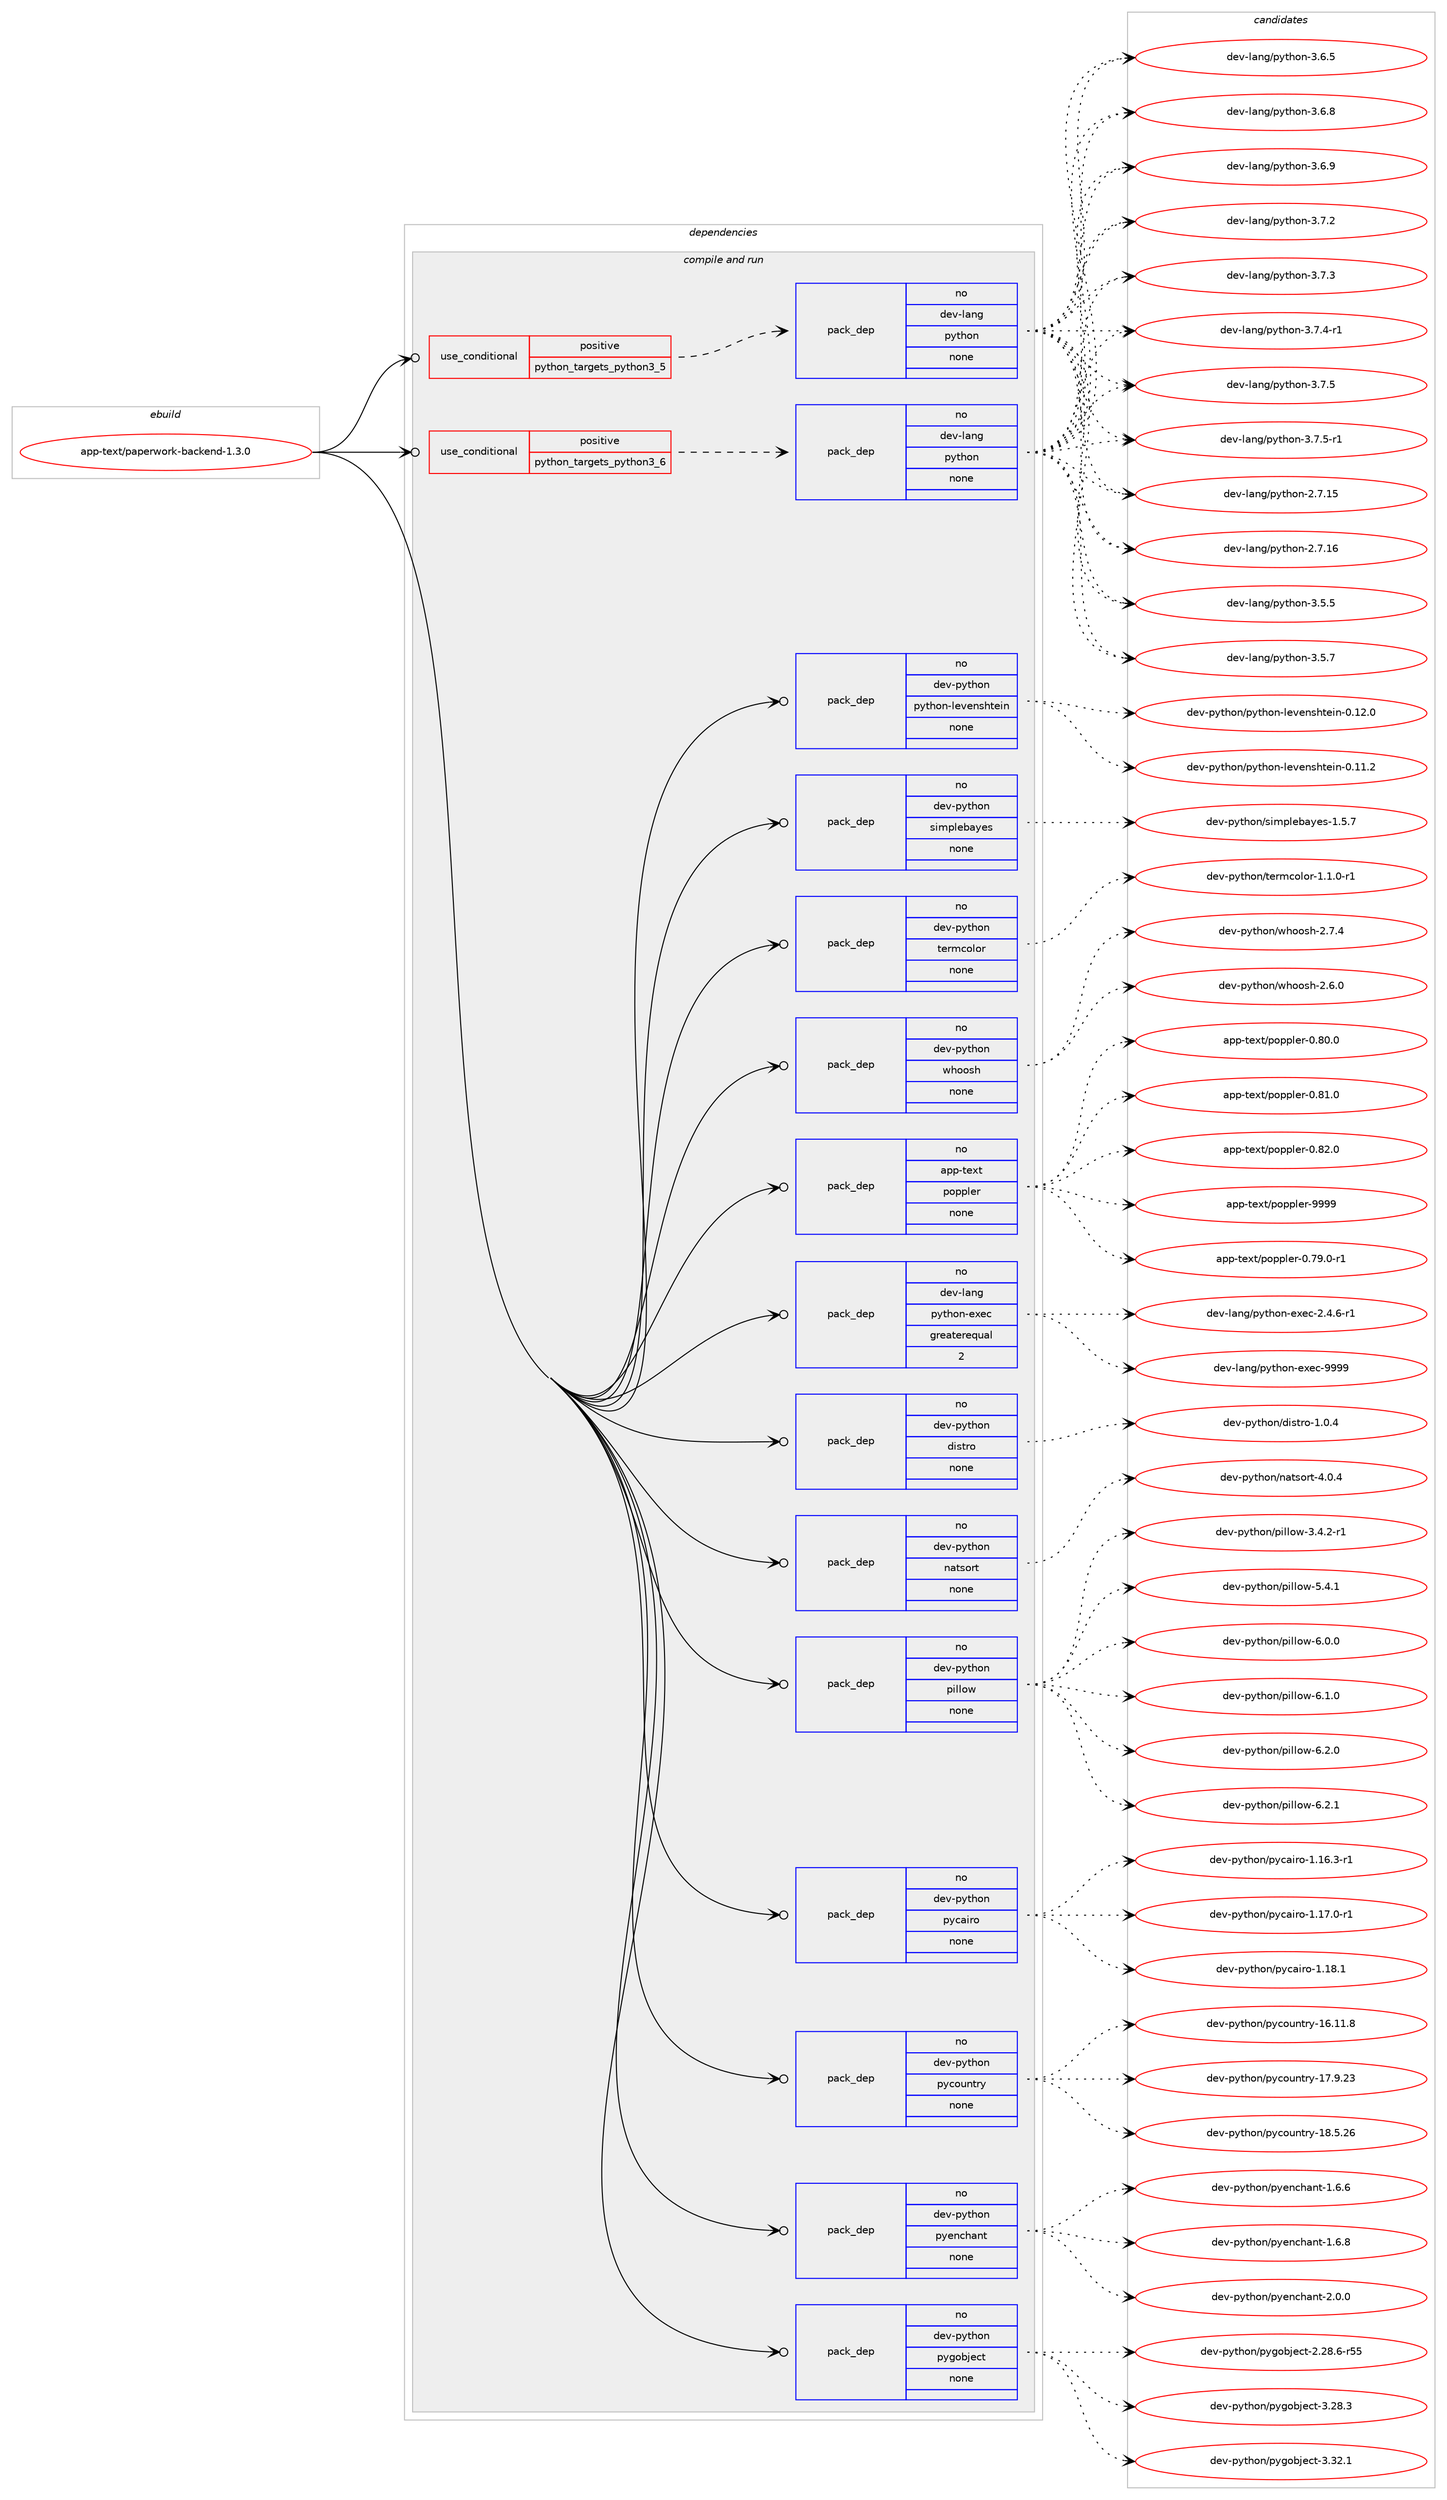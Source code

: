 digraph prolog {

# *************
# Graph options
# *************

newrank=true;
concentrate=true;
compound=true;
graph [rankdir=LR,fontname=Helvetica,fontsize=10,ranksep=1.5];#, ranksep=2.5, nodesep=0.2];
edge  [arrowhead=vee];
node  [fontname=Helvetica,fontsize=10];

# **********
# The ebuild
# **********

subgraph cluster_leftcol {
color=gray;
rank=same;
label=<<i>ebuild</i>>;
id [label="app-text/paperwork-backend-1.3.0", color=red, width=4, href="../app-text/paperwork-backend-1.3.0.svg"];
}

# ****************
# The dependencies
# ****************

subgraph cluster_midcol {
color=gray;
label=<<i>dependencies</i>>;
subgraph cluster_compile {
fillcolor="#eeeeee";
style=filled;
label=<<i>compile</i>>;
}
subgraph cluster_compileandrun {
fillcolor="#eeeeee";
style=filled;
label=<<i>compile and run</i>>;
subgraph cond121635 {
dependency510971 [label=<<TABLE BORDER="0" CELLBORDER="1" CELLSPACING="0" CELLPADDING="4"><TR><TD ROWSPAN="3" CELLPADDING="10">use_conditional</TD></TR><TR><TD>positive</TD></TR><TR><TD>python_targets_python3_5</TD></TR></TABLE>>, shape=none, color=red];
subgraph pack380082 {
dependency510972 [label=<<TABLE BORDER="0" CELLBORDER="1" CELLSPACING="0" CELLPADDING="4" WIDTH="220"><TR><TD ROWSPAN="6" CELLPADDING="30">pack_dep</TD></TR><TR><TD WIDTH="110">no</TD></TR><TR><TD>dev-lang</TD></TR><TR><TD>python</TD></TR><TR><TD>none</TD></TR><TR><TD></TD></TR></TABLE>>, shape=none, color=blue];
}
dependency510971:e -> dependency510972:w [weight=20,style="dashed",arrowhead="vee"];
}
id:e -> dependency510971:w [weight=20,style="solid",arrowhead="odotvee"];
subgraph cond121636 {
dependency510973 [label=<<TABLE BORDER="0" CELLBORDER="1" CELLSPACING="0" CELLPADDING="4"><TR><TD ROWSPAN="3" CELLPADDING="10">use_conditional</TD></TR><TR><TD>positive</TD></TR><TR><TD>python_targets_python3_6</TD></TR></TABLE>>, shape=none, color=red];
subgraph pack380083 {
dependency510974 [label=<<TABLE BORDER="0" CELLBORDER="1" CELLSPACING="0" CELLPADDING="4" WIDTH="220"><TR><TD ROWSPAN="6" CELLPADDING="30">pack_dep</TD></TR><TR><TD WIDTH="110">no</TD></TR><TR><TD>dev-lang</TD></TR><TR><TD>python</TD></TR><TR><TD>none</TD></TR><TR><TD></TD></TR></TABLE>>, shape=none, color=blue];
}
dependency510973:e -> dependency510974:w [weight=20,style="dashed",arrowhead="vee"];
}
id:e -> dependency510973:w [weight=20,style="solid",arrowhead="odotvee"];
subgraph pack380084 {
dependency510975 [label=<<TABLE BORDER="0" CELLBORDER="1" CELLSPACING="0" CELLPADDING="4" WIDTH="220"><TR><TD ROWSPAN="6" CELLPADDING="30">pack_dep</TD></TR><TR><TD WIDTH="110">no</TD></TR><TR><TD>app-text</TD></TR><TR><TD>poppler</TD></TR><TR><TD>none</TD></TR><TR><TD></TD></TR></TABLE>>, shape=none, color=blue];
}
id:e -> dependency510975:w [weight=20,style="solid",arrowhead="odotvee"];
subgraph pack380085 {
dependency510976 [label=<<TABLE BORDER="0" CELLBORDER="1" CELLSPACING="0" CELLPADDING="4" WIDTH="220"><TR><TD ROWSPAN="6" CELLPADDING="30">pack_dep</TD></TR><TR><TD WIDTH="110">no</TD></TR><TR><TD>dev-lang</TD></TR><TR><TD>python-exec</TD></TR><TR><TD>greaterequal</TD></TR><TR><TD>2</TD></TR></TABLE>>, shape=none, color=blue];
}
id:e -> dependency510976:w [weight=20,style="solid",arrowhead="odotvee"];
subgraph pack380086 {
dependency510977 [label=<<TABLE BORDER="0" CELLBORDER="1" CELLSPACING="0" CELLPADDING="4" WIDTH="220"><TR><TD ROWSPAN="6" CELLPADDING="30">pack_dep</TD></TR><TR><TD WIDTH="110">no</TD></TR><TR><TD>dev-python</TD></TR><TR><TD>distro</TD></TR><TR><TD>none</TD></TR><TR><TD></TD></TR></TABLE>>, shape=none, color=blue];
}
id:e -> dependency510977:w [weight=20,style="solid",arrowhead="odotvee"];
subgraph pack380087 {
dependency510978 [label=<<TABLE BORDER="0" CELLBORDER="1" CELLSPACING="0" CELLPADDING="4" WIDTH="220"><TR><TD ROWSPAN="6" CELLPADDING="30">pack_dep</TD></TR><TR><TD WIDTH="110">no</TD></TR><TR><TD>dev-python</TD></TR><TR><TD>natsort</TD></TR><TR><TD>none</TD></TR><TR><TD></TD></TR></TABLE>>, shape=none, color=blue];
}
id:e -> dependency510978:w [weight=20,style="solid",arrowhead="odotvee"];
subgraph pack380088 {
dependency510979 [label=<<TABLE BORDER="0" CELLBORDER="1" CELLSPACING="0" CELLPADDING="4" WIDTH="220"><TR><TD ROWSPAN="6" CELLPADDING="30">pack_dep</TD></TR><TR><TD WIDTH="110">no</TD></TR><TR><TD>dev-python</TD></TR><TR><TD>pillow</TD></TR><TR><TD>none</TD></TR><TR><TD></TD></TR></TABLE>>, shape=none, color=blue];
}
id:e -> dependency510979:w [weight=20,style="solid",arrowhead="odotvee"];
subgraph pack380089 {
dependency510980 [label=<<TABLE BORDER="0" CELLBORDER="1" CELLSPACING="0" CELLPADDING="4" WIDTH="220"><TR><TD ROWSPAN="6" CELLPADDING="30">pack_dep</TD></TR><TR><TD WIDTH="110">no</TD></TR><TR><TD>dev-python</TD></TR><TR><TD>pycairo</TD></TR><TR><TD>none</TD></TR><TR><TD></TD></TR></TABLE>>, shape=none, color=blue];
}
id:e -> dependency510980:w [weight=20,style="solid",arrowhead="odotvee"];
subgraph pack380090 {
dependency510981 [label=<<TABLE BORDER="0" CELLBORDER="1" CELLSPACING="0" CELLPADDING="4" WIDTH="220"><TR><TD ROWSPAN="6" CELLPADDING="30">pack_dep</TD></TR><TR><TD WIDTH="110">no</TD></TR><TR><TD>dev-python</TD></TR><TR><TD>pycountry</TD></TR><TR><TD>none</TD></TR><TR><TD></TD></TR></TABLE>>, shape=none, color=blue];
}
id:e -> dependency510981:w [weight=20,style="solid",arrowhead="odotvee"];
subgraph pack380091 {
dependency510982 [label=<<TABLE BORDER="0" CELLBORDER="1" CELLSPACING="0" CELLPADDING="4" WIDTH="220"><TR><TD ROWSPAN="6" CELLPADDING="30">pack_dep</TD></TR><TR><TD WIDTH="110">no</TD></TR><TR><TD>dev-python</TD></TR><TR><TD>pyenchant</TD></TR><TR><TD>none</TD></TR><TR><TD></TD></TR></TABLE>>, shape=none, color=blue];
}
id:e -> dependency510982:w [weight=20,style="solid",arrowhead="odotvee"];
subgraph pack380092 {
dependency510983 [label=<<TABLE BORDER="0" CELLBORDER="1" CELLSPACING="0" CELLPADDING="4" WIDTH="220"><TR><TD ROWSPAN="6" CELLPADDING="30">pack_dep</TD></TR><TR><TD WIDTH="110">no</TD></TR><TR><TD>dev-python</TD></TR><TR><TD>pygobject</TD></TR><TR><TD>none</TD></TR><TR><TD></TD></TR></TABLE>>, shape=none, color=blue];
}
id:e -> dependency510983:w [weight=20,style="solid",arrowhead="odotvee"];
subgraph pack380093 {
dependency510984 [label=<<TABLE BORDER="0" CELLBORDER="1" CELLSPACING="0" CELLPADDING="4" WIDTH="220"><TR><TD ROWSPAN="6" CELLPADDING="30">pack_dep</TD></TR><TR><TD WIDTH="110">no</TD></TR><TR><TD>dev-python</TD></TR><TR><TD>python-levenshtein</TD></TR><TR><TD>none</TD></TR><TR><TD></TD></TR></TABLE>>, shape=none, color=blue];
}
id:e -> dependency510984:w [weight=20,style="solid",arrowhead="odotvee"];
subgraph pack380094 {
dependency510985 [label=<<TABLE BORDER="0" CELLBORDER="1" CELLSPACING="0" CELLPADDING="4" WIDTH="220"><TR><TD ROWSPAN="6" CELLPADDING="30">pack_dep</TD></TR><TR><TD WIDTH="110">no</TD></TR><TR><TD>dev-python</TD></TR><TR><TD>simplebayes</TD></TR><TR><TD>none</TD></TR><TR><TD></TD></TR></TABLE>>, shape=none, color=blue];
}
id:e -> dependency510985:w [weight=20,style="solid",arrowhead="odotvee"];
subgraph pack380095 {
dependency510986 [label=<<TABLE BORDER="0" CELLBORDER="1" CELLSPACING="0" CELLPADDING="4" WIDTH="220"><TR><TD ROWSPAN="6" CELLPADDING="30">pack_dep</TD></TR><TR><TD WIDTH="110">no</TD></TR><TR><TD>dev-python</TD></TR><TR><TD>termcolor</TD></TR><TR><TD>none</TD></TR><TR><TD></TD></TR></TABLE>>, shape=none, color=blue];
}
id:e -> dependency510986:w [weight=20,style="solid",arrowhead="odotvee"];
subgraph pack380096 {
dependency510987 [label=<<TABLE BORDER="0" CELLBORDER="1" CELLSPACING="0" CELLPADDING="4" WIDTH="220"><TR><TD ROWSPAN="6" CELLPADDING="30">pack_dep</TD></TR><TR><TD WIDTH="110">no</TD></TR><TR><TD>dev-python</TD></TR><TR><TD>whoosh</TD></TR><TR><TD>none</TD></TR><TR><TD></TD></TR></TABLE>>, shape=none, color=blue];
}
id:e -> dependency510987:w [weight=20,style="solid",arrowhead="odotvee"];
}
subgraph cluster_run {
fillcolor="#eeeeee";
style=filled;
label=<<i>run</i>>;
}
}

# **************
# The candidates
# **************

subgraph cluster_choices {
rank=same;
color=gray;
label=<<i>candidates</i>>;

subgraph choice380082 {
color=black;
nodesep=1;
choice10010111845108971101034711212111610411111045504655464953 [label="dev-lang/python-2.7.15", color=red, width=4,href="../dev-lang/python-2.7.15.svg"];
choice10010111845108971101034711212111610411111045504655464954 [label="dev-lang/python-2.7.16", color=red, width=4,href="../dev-lang/python-2.7.16.svg"];
choice100101118451089711010347112121116104111110455146534653 [label="dev-lang/python-3.5.5", color=red, width=4,href="../dev-lang/python-3.5.5.svg"];
choice100101118451089711010347112121116104111110455146534655 [label="dev-lang/python-3.5.7", color=red, width=4,href="../dev-lang/python-3.5.7.svg"];
choice100101118451089711010347112121116104111110455146544653 [label="dev-lang/python-3.6.5", color=red, width=4,href="../dev-lang/python-3.6.5.svg"];
choice100101118451089711010347112121116104111110455146544656 [label="dev-lang/python-3.6.8", color=red, width=4,href="../dev-lang/python-3.6.8.svg"];
choice100101118451089711010347112121116104111110455146544657 [label="dev-lang/python-3.6.9", color=red, width=4,href="../dev-lang/python-3.6.9.svg"];
choice100101118451089711010347112121116104111110455146554650 [label="dev-lang/python-3.7.2", color=red, width=4,href="../dev-lang/python-3.7.2.svg"];
choice100101118451089711010347112121116104111110455146554651 [label="dev-lang/python-3.7.3", color=red, width=4,href="../dev-lang/python-3.7.3.svg"];
choice1001011184510897110103471121211161041111104551465546524511449 [label="dev-lang/python-3.7.4-r1", color=red, width=4,href="../dev-lang/python-3.7.4-r1.svg"];
choice100101118451089711010347112121116104111110455146554653 [label="dev-lang/python-3.7.5", color=red, width=4,href="../dev-lang/python-3.7.5.svg"];
choice1001011184510897110103471121211161041111104551465546534511449 [label="dev-lang/python-3.7.5-r1", color=red, width=4,href="../dev-lang/python-3.7.5-r1.svg"];
dependency510972:e -> choice10010111845108971101034711212111610411111045504655464953:w [style=dotted,weight="100"];
dependency510972:e -> choice10010111845108971101034711212111610411111045504655464954:w [style=dotted,weight="100"];
dependency510972:e -> choice100101118451089711010347112121116104111110455146534653:w [style=dotted,weight="100"];
dependency510972:e -> choice100101118451089711010347112121116104111110455146534655:w [style=dotted,weight="100"];
dependency510972:e -> choice100101118451089711010347112121116104111110455146544653:w [style=dotted,weight="100"];
dependency510972:e -> choice100101118451089711010347112121116104111110455146544656:w [style=dotted,weight="100"];
dependency510972:e -> choice100101118451089711010347112121116104111110455146544657:w [style=dotted,weight="100"];
dependency510972:e -> choice100101118451089711010347112121116104111110455146554650:w [style=dotted,weight="100"];
dependency510972:e -> choice100101118451089711010347112121116104111110455146554651:w [style=dotted,weight="100"];
dependency510972:e -> choice1001011184510897110103471121211161041111104551465546524511449:w [style=dotted,weight="100"];
dependency510972:e -> choice100101118451089711010347112121116104111110455146554653:w [style=dotted,weight="100"];
dependency510972:e -> choice1001011184510897110103471121211161041111104551465546534511449:w [style=dotted,weight="100"];
}
subgraph choice380083 {
color=black;
nodesep=1;
choice10010111845108971101034711212111610411111045504655464953 [label="dev-lang/python-2.7.15", color=red, width=4,href="../dev-lang/python-2.7.15.svg"];
choice10010111845108971101034711212111610411111045504655464954 [label="dev-lang/python-2.7.16", color=red, width=4,href="../dev-lang/python-2.7.16.svg"];
choice100101118451089711010347112121116104111110455146534653 [label="dev-lang/python-3.5.5", color=red, width=4,href="../dev-lang/python-3.5.5.svg"];
choice100101118451089711010347112121116104111110455146534655 [label="dev-lang/python-3.5.7", color=red, width=4,href="../dev-lang/python-3.5.7.svg"];
choice100101118451089711010347112121116104111110455146544653 [label="dev-lang/python-3.6.5", color=red, width=4,href="../dev-lang/python-3.6.5.svg"];
choice100101118451089711010347112121116104111110455146544656 [label="dev-lang/python-3.6.8", color=red, width=4,href="../dev-lang/python-3.6.8.svg"];
choice100101118451089711010347112121116104111110455146544657 [label="dev-lang/python-3.6.9", color=red, width=4,href="../dev-lang/python-3.6.9.svg"];
choice100101118451089711010347112121116104111110455146554650 [label="dev-lang/python-3.7.2", color=red, width=4,href="../dev-lang/python-3.7.2.svg"];
choice100101118451089711010347112121116104111110455146554651 [label="dev-lang/python-3.7.3", color=red, width=4,href="../dev-lang/python-3.7.3.svg"];
choice1001011184510897110103471121211161041111104551465546524511449 [label="dev-lang/python-3.7.4-r1", color=red, width=4,href="../dev-lang/python-3.7.4-r1.svg"];
choice100101118451089711010347112121116104111110455146554653 [label="dev-lang/python-3.7.5", color=red, width=4,href="../dev-lang/python-3.7.5.svg"];
choice1001011184510897110103471121211161041111104551465546534511449 [label="dev-lang/python-3.7.5-r1", color=red, width=4,href="../dev-lang/python-3.7.5-r1.svg"];
dependency510974:e -> choice10010111845108971101034711212111610411111045504655464953:w [style=dotted,weight="100"];
dependency510974:e -> choice10010111845108971101034711212111610411111045504655464954:w [style=dotted,weight="100"];
dependency510974:e -> choice100101118451089711010347112121116104111110455146534653:w [style=dotted,weight="100"];
dependency510974:e -> choice100101118451089711010347112121116104111110455146534655:w [style=dotted,weight="100"];
dependency510974:e -> choice100101118451089711010347112121116104111110455146544653:w [style=dotted,weight="100"];
dependency510974:e -> choice100101118451089711010347112121116104111110455146544656:w [style=dotted,weight="100"];
dependency510974:e -> choice100101118451089711010347112121116104111110455146544657:w [style=dotted,weight="100"];
dependency510974:e -> choice100101118451089711010347112121116104111110455146554650:w [style=dotted,weight="100"];
dependency510974:e -> choice100101118451089711010347112121116104111110455146554651:w [style=dotted,weight="100"];
dependency510974:e -> choice1001011184510897110103471121211161041111104551465546524511449:w [style=dotted,weight="100"];
dependency510974:e -> choice100101118451089711010347112121116104111110455146554653:w [style=dotted,weight="100"];
dependency510974:e -> choice1001011184510897110103471121211161041111104551465546534511449:w [style=dotted,weight="100"];
}
subgraph choice380084 {
color=black;
nodesep=1;
choice971121124511610112011647112111112112108101114454846555746484511449 [label="app-text/poppler-0.79.0-r1", color=red, width=4,href="../app-text/poppler-0.79.0-r1.svg"];
choice97112112451161011201164711211111211210810111445484656484648 [label="app-text/poppler-0.80.0", color=red, width=4,href="../app-text/poppler-0.80.0.svg"];
choice97112112451161011201164711211111211210810111445484656494648 [label="app-text/poppler-0.81.0", color=red, width=4,href="../app-text/poppler-0.81.0.svg"];
choice97112112451161011201164711211111211210810111445484656504648 [label="app-text/poppler-0.82.0", color=red, width=4,href="../app-text/poppler-0.82.0.svg"];
choice9711211245116101120116471121111121121081011144557575757 [label="app-text/poppler-9999", color=red, width=4,href="../app-text/poppler-9999.svg"];
dependency510975:e -> choice971121124511610112011647112111112112108101114454846555746484511449:w [style=dotted,weight="100"];
dependency510975:e -> choice97112112451161011201164711211111211210810111445484656484648:w [style=dotted,weight="100"];
dependency510975:e -> choice97112112451161011201164711211111211210810111445484656494648:w [style=dotted,weight="100"];
dependency510975:e -> choice97112112451161011201164711211111211210810111445484656504648:w [style=dotted,weight="100"];
dependency510975:e -> choice9711211245116101120116471121111121121081011144557575757:w [style=dotted,weight="100"];
}
subgraph choice380085 {
color=black;
nodesep=1;
choice10010111845108971101034711212111610411111045101120101994550465246544511449 [label="dev-lang/python-exec-2.4.6-r1", color=red, width=4,href="../dev-lang/python-exec-2.4.6-r1.svg"];
choice10010111845108971101034711212111610411111045101120101994557575757 [label="dev-lang/python-exec-9999", color=red, width=4,href="../dev-lang/python-exec-9999.svg"];
dependency510976:e -> choice10010111845108971101034711212111610411111045101120101994550465246544511449:w [style=dotted,weight="100"];
dependency510976:e -> choice10010111845108971101034711212111610411111045101120101994557575757:w [style=dotted,weight="100"];
}
subgraph choice380086 {
color=black;
nodesep=1;
choice1001011184511212111610411111047100105115116114111454946484652 [label="dev-python/distro-1.0.4", color=red, width=4,href="../dev-python/distro-1.0.4.svg"];
dependency510977:e -> choice1001011184511212111610411111047100105115116114111454946484652:w [style=dotted,weight="100"];
}
subgraph choice380087 {
color=black;
nodesep=1;
choice100101118451121211161041111104711097116115111114116455246484652 [label="dev-python/natsort-4.0.4", color=red, width=4,href="../dev-python/natsort-4.0.4.svg"];
dependency510978:e -> choice100101118451121211161041111104711097116115111114116455246484652:w [style=dotted,weight="100"];
}
subgraph choice380088 {
color=black;
nodesep=1;
choice10010111845112121116104111110471121051081081111194551465246504511449 [label="dev-python/pillow-3.4.2-r1", color=red, width=4,href="../dev-python/pillow-3.4.2-r1.svg"];
choice1001011184511212111610411111047112105108108111119455346524649 [label="dev-python/pillow-5.4.1", color=red, width=4,href="../dev-python/pillow-5.4.1.svg"];
choice1001011184511212111610411111047112105108108111119455446484648 [label="dev-python/pillow-6.0.0", color=red, width=4,href="../dev-python/pillow-6.0.0.svg"];
choice1001011184511212111610411111047112105108108111119455446494648 [label="dev-python/pillow-6.1.0", color=red, width=4,href="../dev-python/pillow-6.1.0.svg"];
choice1001011184511212111610411111047112105108108111119455446504648 [label="dev-python/pillow-6.2.0", color=red, width=4,href="../dev-python/pillow-6.2.0.svg"];
choice1001011184511212111610411111047112105108108111119455446504649 [label="dev-python/pillow-6.2.1", color=red, width=4,href="../dev-python/pillow-6.2.1.svg"];
dependency510979:e -> choice10010111845112121116104111110471121051081081111194551465246504511449:w [style=dotted,weight="100"];
dependency510979:e -> choice1001011184511212111610411111047112105108108111119455346524649:w [style=dotted,weight="100"];
dependency510979:e -> choice1001011184511212111610411111047112105108108111119455446484648:w [style=dotted,weight="100"];
dependency510979:e -> choice1001011184511212111610411111047112105108108111119455446494648:w [style=dotted,weight="100"];
dependency510979:e -> choice1001011184511212111610411111047112105108108111119455446504648:w [style=dotted,weight="100"];
dependency510979:e -> choice1001011184511212111610411111047112105108108111119455446504649:w [style=dotted,weight="100"];
}
subgraph choice380089 {
color=black;
nodesep=1;
choice10010111845112121116104111110471121219997105114111454946495446514511449 [label="dev-python/pycairo-1.16.3-r1", color=red, width=4,href="../dev-python/pycairo-1.16.3-r1.svg"];
choice10010111845112121116104111110471121219997105114111454946495546484511449 [label="dev-python/pycairo-1.17.0-r1", color=red, width=4,href="../dev-python/pycairo-1.17.0-r1.svg"];
choice1001011184511212111610411111047112121999710511411145494649564649 [label="dev-python/pycairo-1.18.1", color=red, width=4,href="../dev-python/pycairo-1.18.1.svg"];
dependency510980:e -> choice10010111845112121116104111110471121219997105114111454946495446514511449:w [style=dotted,weight="100"];
dependency510980:e -> choice10010111845112121116104111110471121219997105114111454946495546484511449:w [style=dotted,weight="100"];
dependency510980:e -> choice1001011184511212111610411111047112121999710511411145494649564649:w [style=dotted,weight="100"];
}
subgraph choice380090 {
color=black;
nodesep=1;
choice1001011184511212111610411111047112121991111171101161141214549544649494656 [label="dev-python/pycountry-16.11.8", color=red, width=4,href="../dev-python/pycountry-16.11.8.svg"];
choice1001011184511212111610411111047112121991111171101161141214549554657465051 [label="dev-python/pycountry-17.9.23", color=red, width=4,href="../dev-python/pycountry-17.9.23.svg"];
choice1001011184511212111610411111047112121991111171101161141214549564653465054 [label="dev-python/pycountry-18.5.26", color=red, width=4,href="../dev-python/pycountry-18.5.26.svg"];
dependency510981:e -> choice1001011184511212111610411111047112121991111171101161141214549544649494656:w [style=dotted,weight="100"];
dependency510981:e -> choice1001011184511212111610411111047112121991111171101161141214549554657465051:w [style=dotted,weight="100"];
dependency510981:e -> choice1001011184511212111610411111047112121991111171101161141214549564653465054:w [style=dotted,weight="100"];
}
subgraph choice380091 {
color=black;
nodesep=1;
choice10010111845112121116104111110471121211011109910497110116454946544654 [label="dev-python/pyenchant-1.6.6", color=red, width=4,href="../dev-python/pyenchant-1.6.6.svg"];
choice10010111845112121116104111110471121211011109910497110116454946544656 [label="dev-python/pyenchant-1.6.8", color=red, width=4,href="../dev-python/pyenchant-1.6.8.svg"];
choice10010111845112121116104111110471121211011109910497110116455046484648 [label="dev-python/pyenchant-2.0.0", color=red, width=4,href="../dev-python/pyenchant-2.0.0.svg"];
dependency510982:e -> choice10010111845112121116104111110471121211011109910497110116454946544654:w [style=dotted,weight="100"];
dependency510982:e -> choice10010111845112121116104111110471121211011109910497110116454946544656:w [style=dotted,weight="100"];
dependency510982:e -> choice10010111845112121116104111110471121211011109910497110116455046484648:w [style=dotted,weight="100"];
}
subgraph choice380092 {
color=black;
nodesep=1;
choice1001011184511212111610411111047112121103111981061019911645504650564654451145353 [label="dev-python/pygobject-2.28.6-r55", color=red, width=4,href="../dev-python/pygobject-2.28.6-r55.svg"];
choice1001011184511212111610411111047112121103111981061019911645514650564651 [label="dev-python/pygobject-3.28.3", color=red, width=4,href="../dev-python/pygobject-3.28.3.svg"];
choice1001011184511212111610411111047112121103111981061019911645514651504649 [label="dev-python/pygobject-3.32.1", color=red, width=4,href="../dev-python/pygobject-3.32.1.svg"];
dependency510983:e -> choice1001011184511212111610411111047112121103111981061019911645504650564654451145353:w [style=dotted,weight="100"];
dependency510983:e -> choice1001011184511212111610411111047112121103111981061019911645514650564651:w [style=dotted,weight="100"];
dependency510983:e -> choice1001011184511212111610411111047112121103111981061019911645514651504649:w [style=dotted,weight="100"];
}
subgraph choice380093 {
color=black;
nodesep=1;
choice10010111845112121116104111110471121211161041111104510810111810111011510411610110511045484649494650 [label="dev-python/python-levenshtein-0.11.2", color=red, width=4,href="../dev-python/python-levenshtein-0.11.2.svg"];
choice10010111845112121116104111110471121211161041111104510810111810111011510411610110511045484649504648 [label="dev-python/python-levenshtein-0.12.0", color=red, width=4,href="../dev-python/python-levenshtein-0.12.0.svg"];
dependency510984:e -> choice10010111845112121116104111110471121211161041111104510810111810111011510411610110511045484649494650:w [style=dotted,weight="100"];
dependency510984:e -> choice10010111845112121116104111110471121211161041111104510810111810111011510411610110511045484649504648:w [style=dotted,weight="100"];
}
subgraph choice380094 {
color=black;
nodesep=1;
choice10010111845112121116104111110471151051091121081019897121101115454946534655 [label="dev-python/simplebayes-1.5.7", color=red, width=4,href="../dev-python/simplebayes-1.5.7.svg"];
dependency510985:e -> choice10010111845112121116104111110471151051091121081019897121101115454946534655:w [style=dotted,weight="100"];
}
subgraph choice380095 {
color=black;
nodesep=1;
choice1001011184511212111610411111047116101114109991111081111144549464946484511449 [label="dev-python/termcolor-1.1.0-r1", color=red, width=4,href="../dev-python/termcolor-1.1.0-r1.svg"];
dependency510986:e -> choice1001011184511212111610411111047116101114109991111081111144549464946484511449:w [style=dotted,weight="100"];
}
subgraph choice380096 {
color=black;
nodesep=1;
choice1001011184511212111610411111047119104111111115104455046544648 [label="dev-python/whoosh-2.6.0", color=red, width=4,href="../dev-python/whoosh-2.6.0.svg"];
choice1001011184511212111610411111047119104111111115104455046554652 [label="dev-python/whoosh-2.7.4", color=red, width=4,href="../dev-python/whoosh-2.7.4.svg"];
dependency510987:e -> choice1001011184511212111610411111047119104111111115104455046544648:w [style=dotted,weight="100"];
dependency510987:e -> choice1001011184511212111610411111047119104111111115104455046554652:w [style=dotted,weight="100"];
}
}

}
